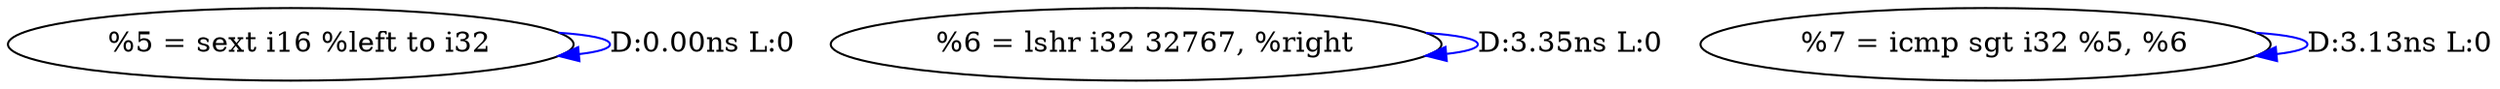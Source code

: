 digraph {
Node0x3bf8290[label="  %5 = sext i16 %left to i32"];
Node0x3bf8290 -> Node0x3bf8290[label="D:0.00ns L:0",color=blue];
Node0x3ba1a30[label="  %6 = lshr i32 32767, %right"];
Node0x3ba1a30 -> Node0x3ba1a30[label="D:3.35ns L:0",color=blue];
Node0x3ba1b10[label="  %7 = icmp sgt i32 %5, %6"];
Node0x3ba1b10 -> Node0x3ba1b10[label="D:3.13ns L:0",color=blue];
}
